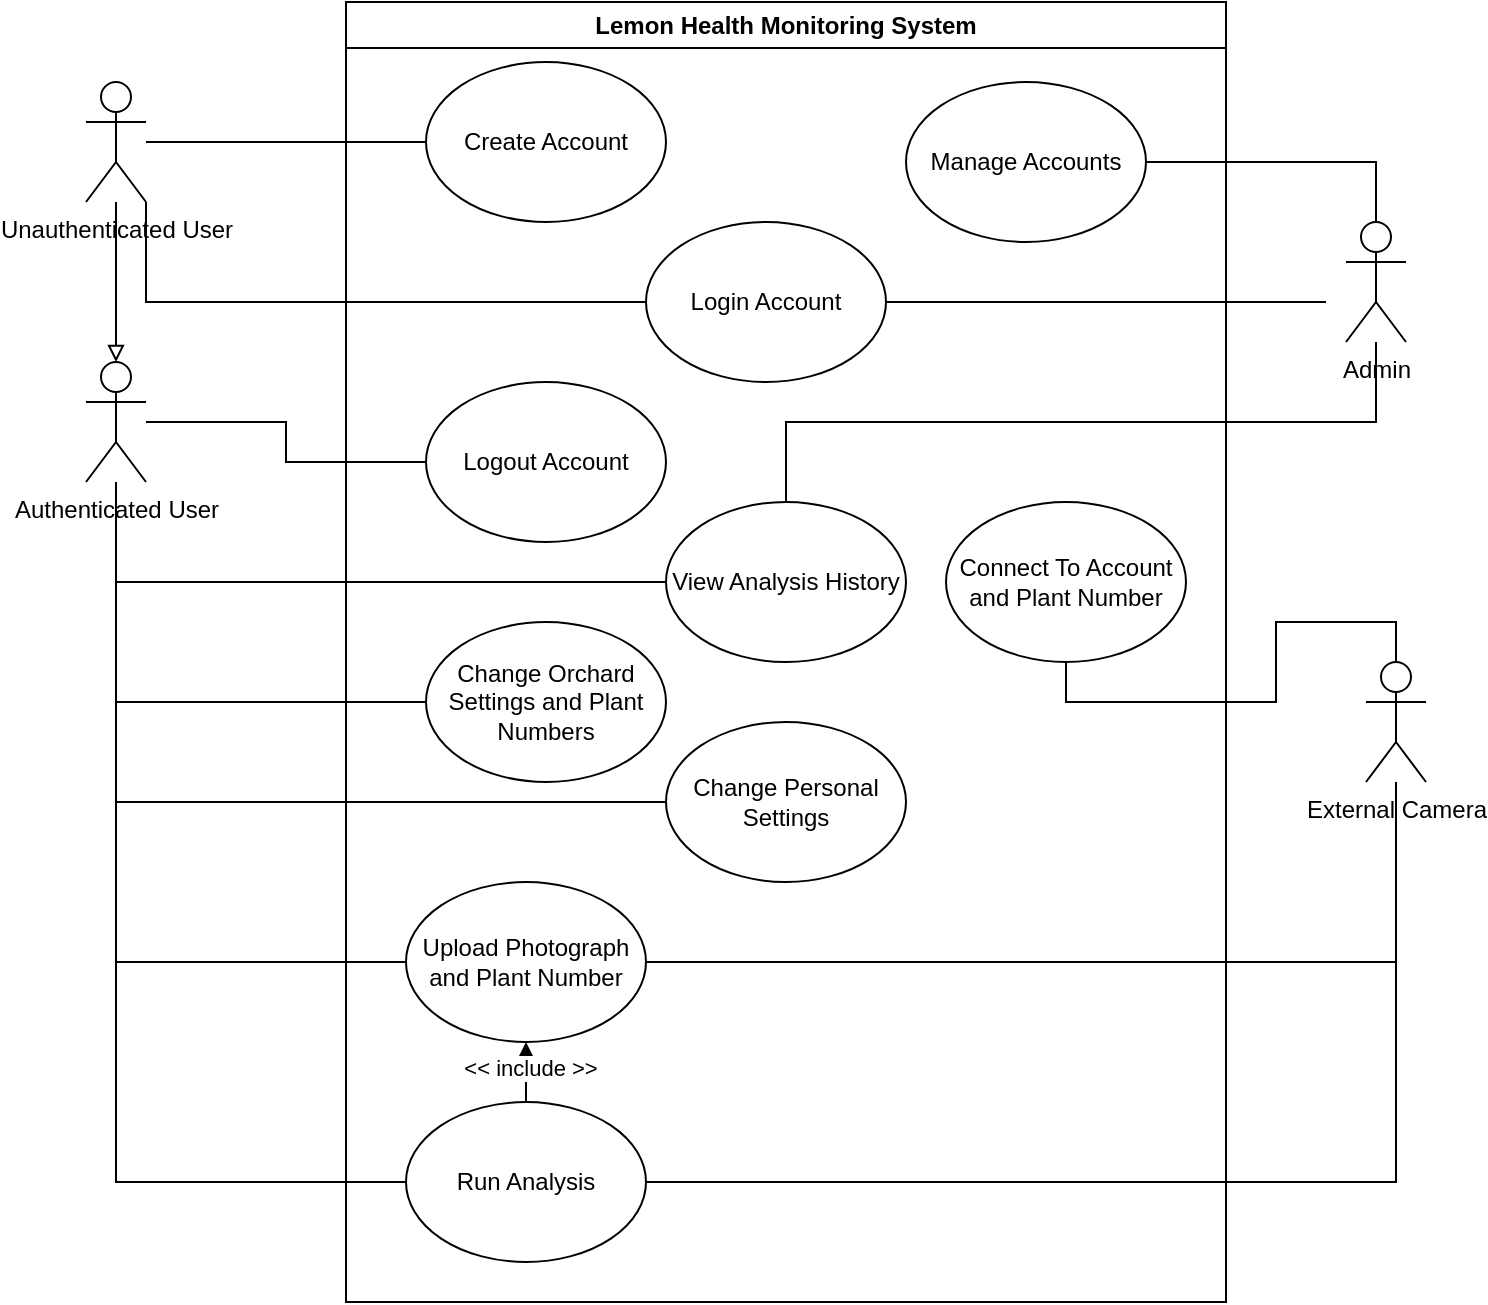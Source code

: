 <mxfile version="28.2.7">
  <diagram name="Page-1" id="jbs-_bgeetU0tJNa4PuD">
    <mxGraphModel dx="1042" dy="527" grid="1" gridSize="10" guides="1" tooltips="1" connect="1" arrows="1" fold="1" page="1" pageScale="1" pageWidth="827" pageHeight="1169" math="0" shadow="0">
      <root>
        <mxCell id="0" />
        <mxCell id="1" parent="0" />
        <mxCell id="KkgjwcP4pRAjrubZ3zKh-2" value="Authenticated User&lt;div&gt;&lt;br&gt;&lt;/div&gt;" style="shape=umlActor;verticalLabelPosition=bottom;verticalAlign=top;html=1;outlineConnect=0;" parent="1" vertex="1">
          <mxGeometry x="70" y="190" width="30" height="60" as="geometry" />
        </mxCell>
        <mxCell id="KkgjwcP4pRAjrubZ3zKh-23" style="edgeStyle=orthogonalEdgeStyle;rounded=0;orthogonalLoop=1;jettySize=auto;html=1;exitX=0;exitY=0.5;exitDx=0;exitDy=0;endArrow=none;endFill=0;" parent="1" source="KkgjwcP4pRAjrubZ3zKh-3" target="KkgjwcP4pRAjrubZ3zKh-21" edge="1">
          <mxGeometry relative="1" as="geometry" />
        </mxCell>
        <mxCell id="KkgjwcP4pRAjrubZ3zKh-11" style="edgeStyle=orthogonalEdgeStyle;rounded=0;orthogonalLoop=1;jettySize=auto;html=1;exitX=0;exitY=0.5;exitDx=0;exitDy=0;endArrow=none;endFill=0;" parent="1" source="KkgjwcP4pRAjrubZ3zKh-13" target="KkgjwcP4pRAjrubZ3zKh-2" edge="1">
          <mxGeometry relative="1" as="geometry" />
        </mxCell>
        <mxCell id="KkgjwcP4pRAjrubZ3zKh-12" style="edgeStyle=orthogonalEdgeStyle;rounded=0;orthogonalLoop=1;jettySize=auto;html=1;exitX=1;exitY=0.5;exitDx=0;exitDy=0;endArrow=none;endFill=0;" parent="1" source="KkgjwcP4pRAjrubZ3zKh-13" target="KkgjwcP4pRAjrubZ3zKh-6" edge="1">
          <mxGeometry relative="1" as="geometry" />
        </mxCell>
        <mxCell id="KkgjwcP4pRAjrubZ3zKh-6" value="External Camera" style="shape=umlActor;verticalLabelPosition=bottom;verticalAlign=top;html=1;outlineConnect=0;" parent="1" vertex="1">
          <mxGeometry x="710" y="340" width="30" height="60" as="geometry" />
        </mxCell>
        <mxCell id="KkgjwcP4pRAjrubZ3zKh-17" value="Lemon Health Monitoring System" style="swimlane;whiteSpace=wrap;html=1;" parent="1" vertex="1">
          <mxGeometry x="200" y="10" width="440" height="650" as="geometry">
            <mxRectangle x="200" y="10" width="220" height="30" as="alternateBounds" />
          </mxGeometry>
        </mxCell>
        <mxCell id="KkgjwcP4pRAjrubZ3zKh-13" value="Run Analysis" style="ellipse;whiteSpace=wrap;html=1;" parent="KkgjwcP4pRAjrubZ3zKh-17" vertex="1">
          <mxGeometry x="30" y="550" width="120" height="80" as="geometry" />
        </mxCell>
        <mxCell id="KkgjwcP4pRAjrubZ3zKh-5" value="Upload Photograph and Plant Number" style="ellipse;whiteSpace=wrap;html=1;" parent="KkgjwcP4pRAjrubZ3zKh-17" vertex="1">
          <mxGeometry x="30" y="440" width="120" height="80" as="geometry" />
        </mxCell>
        <mxCell id="KkgjwcP4pRAjrubZ3zKh-15" style="edgeStyle=orthogonalEdgeStyle;rounded=0;orthogonalLoop=1;jettySize=auto;html=1;exitX=0.5;exitY=0;exitDx=0;exitDy=0;entryX=0.5;entryY=1;entryDx=0;entryDy=0;" parent="KkgjwcP4pRAjrubZ3zKh-17" source="KkgjwcP4pRAjrubZ3zKh-13" target="KkgjwcP4pRAjrubZ3zKh-5" edge="1">
          <mxGeometry relative="1" as="geometry" />
        </mxCell>
        <mxCell id="KkgjwcP4pRAjrubZ3zKh-18" value="&amp;lt;&amp;lt; include &amp;gt;&amp;gt;" style="edgeLabel;html=1;align=center;verticalAlign=middle;resizable=0;points=[];" parent="KkgjwcP4pRAjrubZ3zKh-15" vertex="1" connectable="0">
          <mxGeometry x="0.133" y="-2" relative="1" as="geometry">
            <mxPoint as="offset" />
          </mxGeometry>
        </mxCell>
        <mxCell id="XwYupdd1ft59CAqfEfRu-2" style="edgeStyle=orthogonalEdgeStyle;rounded=0;orthogonalLoop=1;jettySize=auto;html=1;exitX=1;exitY=0.5;exitDx=0;exitDy=0;endArrow=none;endFill=0;" parent="KkgjwcP4pRAjrubZ3zKh-17" source="KkgjwcP4pRAjrubZ3zKh-4" edge="1">
          <mxGeometry relative="1" as="geometry">
            <mxPoint x="490" y="150" as="targetPoint" />
          </mxGeometry>
        </mxCell>
        <mxCell id="KkgjwcP4pRAjrubZ3zKh-4" value="Login Account" style="ellipse;whiteSpace=wrap;html=1;" parent="KkgjwcP4pRAjrubZ3zKh-17" vertex="1">
          <mxGeometry x="150" y="110" width="120" height="80" as="geometry" />
        </mxCell>
        <mxCell id="KkgjwcP4pRAjrubZ3zKh-25" value="Logout Account" style="ellipse;whiteSpace=wrap;html=1;" parent="KkgjwcP4pRAjrubZ3zKh-17" vertex="1">
          <mxGeometry x="40" y="190" width="120" height="80" as="geometry" />
        </mxCell>
        <mxCell id="KkgjwcP4pRAjrubZ3zKh-27" value="View Analysis History" style="ellipse;whiteSpace=wrap;html=1;" parent="KkgjwcP4pRAjrubZ3zKh-17" vertex="1">
          <mxGeometry x="160" y="250" width="120" height="80" as="geometry" />
        </mxCell>
        <mxCell id="KkgjwcP4pRAjrubZ3zKh-29" value="Connect To Account and Plant Number" style="ellipse;whiteSpace=wrap;html=1;" parent="KkgjwcP4pRAjrubZ3zKh-17" vertex="1">
          <mxGeometry x="300" y="250" width="120" height="80" as="geometry" />
        </mxCell>
        <mxCell id="KkgjwcP4pRAjrubZ3zKh-31" value="Change Orchard Settings and Plant Numbers" style="ellipse;whiteSpace=wrap;html=1;" parent="KkgjwcP4pRAjrubZ3zKh-17" vertex="1">
          <mxGeometry x="40" y="310" width="120" height="80" as="geometry" />
        </mxCell>
        <mxCell id="KkgjwcP4pRAjrubZ3zKh-32" value="Change Personal Settings" style="ellipse;whiteSpace=wrap;html=1;" parent="KkgjwcP4pRAjrubZ3zKh-17" vertex="1">
          <mxGeometry x="160" y="360" width="120" height="80" as="geometry" />
        </mxCell>
        <mxCell id="KkgjwcP4pRAjrubZ3zKh-3" value="Create Account" style="ellipse;whiteSpace=wrap;html=1;" parent="KkgjwcP4pRAjrubZ3zKh-17" vertex="1">
          <mxGeometry x="40" y="30" width="120" height="80" as="geometry" />
        </mxCell>
        <mxCell id="XwYupdd1ft59CAqfEfRu-3" value="Manage Accounts" style="ellipse;whiteSpace=wrap;html=1;" parent="KkgjwcP4pRAjrubZ3zKh-17" vertex="1">
          <mxGeometry x="280" y="40" width="120" height="80" as="geometry" />
        </mxCell>
        <mxCell id="KkgjwcP4pRAjrubZ3zKh-19" style="edgeStyle=orthogonalEdgeStyle;rounded=0;orthogonalLoop=1;jettySize=auto;html=1;exitX=0;exitY=0.5;exitDx=0;exitDy=0;endArrow=none;endFill=0;" parent="1" source="KkgjwcP4pRAjrubZ3zKh-5" target="KkgjwcP4pRAjrubZ3zKh-2" edge="1">
          <mxGeometry relative="1" as="geometry" />
        </mxCell>
        <mxCell id="KkgjwcP4pRAjrubZ3zKh-20" style="edgeStyle=orthogonalEdgeStyle;rounded=0;orthogonalLoop=1;jettySize=auto;html=1;exitX=1;exitY=0.5;exitDx=0;exitDy=0;endArrow=none;endFill=0;" parent="1" source="KkgjwcP4pRAjrubZ3zKh-5" target="KkgjwcP4pRAjrubZ3zKh-6" edge="1">
          <mxGeometry relative="1" as="geometry" />
        </mxCell>
        <mxCell id="Q8fdKy0_CdC2fY2EBKg7-1" style="edgeStyle=orthogonalEdgeStyle;rounded=0;orthogonalLoop=1;jettySize=auto;html=1;exitX=1;exitY=1;exitDx=0;exitDy=0;exitPerimeter=0;entryX=0;entryY=0.5;entryDx=0;entryDy=0;endArrow=none;endFill=0;" edge="1" parent="1" source="KkgjwcP4pRAjrubZ3zKh-21" target="KkgjwcP4pRAjrubZ3zKh-4">
          <mxGeometry relative="1" as="geometry" />
        </mxCell>
        <mxCell id="KkgjwcP4pRAjrubZ3zKh-21" value="Unauthenticated User" style="shape=umlActor;verticalLabelPosition=bottom;verticalAlign=top;html=1;outlineConnect=0;" parent="1" vertex="1">
          <mxGeometry x="70" y="50" width="30" height="60" as="geometry" />
        </mxCell>
        <mxCell id="KkgjwcP4pRAjrubZ3zKh-26" style="edgeStyle=orthogonalEdgeStyle;rounded=0;orthogonalLoop=1;jettySize=auto;html=1;exitX=0;exitY=0.5;exitDx=0;exitDy=0;endArrow=none;endFill=0;" parent="1" source="KkgjwcP4pRAjrubZ3zKh-25" target="KkgjwcP4pRAjrubZ3zKh-2" edge="1">
          <mxGeometry relative="1" as="geometry" />
        </mxCell>
        <mxCell id="KkgjwcP4pRAjrubZ3zKh-28" style="edgeStyle=orthogonalEdgeStyle;rounded=0;orthogonalLoop=1;jettySize=auto;html=1;exitX=0;exitY=0.5;exitDx=0;exitDy=0;endArrow=none;endFill=0;" parent="1" source="KkgjwcP4pRAjrubZ3zKh-27" target="KkgjwcP4pRAjrubZ3zKh-2" edge="1">
          <mxGeometry relative="1" as="geometry" />
        </mxCell>
        <mxCell id="KkgjwcP4pRAjrubZ3zKh-30" style="edgeStyle=orthogonalEdgeStyle;rounded=0;orthogonalLoop=1;jettySize=auto;html=1;exitX=0.5;exitY=1;exitDx=0;exitDy=0;entryX=0.5;entryY=0;entryDx=0;entryDy=0;entryPerimeter=0;endArrow=none;endFill=0;" parent="1" source="KkgjwcP4pRAjrubZ3zKh-29" target="KkgjwcP4pRAjrubZ3zKh-6" edge="1">
          <mxGeometry relative="1" as="geometry" />
        </mxCell>
        <mxCell id="KkgjwcP4pRAjrubZ3zKh-33" style="edgeStyle=orthogonalEdgeStyle;rounded=0;orthogonalLoop=1;jettySize=auto;html=1;exitX=0;exitY=0.5;exitDx=0;exitDy=0;endArrow=none;endFill=0;" parent="1" source="KkgjwcP4pRAjrubZ3zKh-31" target="KkgjwcP4pRAjrubZ3zKh-2" edge="1">
          <mxGeometry relative="1" as="geometry" />
        </mxCell>
        <mxCell id="KkgjwcP4pRAjrubZ3zKh-34" style="edgeStyle=orthogonalEdgeStyle;rounded=0;orthogonalLoop=1;jettySize=auto;html=1;exitX=0;exitY=0.5;exitDx=0;exitDy=0;endArrow=none;endFill=0;" parent="1" source="KkgjwcP4pRAjrubZ3zKh-32" target="KkgjwcP4pRAjrubZ3zKh-2" edge="1">
          <mxGeometry relative="1" as="geometry" />
        </mxCell>
        <mxCell id="XwYupdd1ft59CAqfEfRu-1" value="Admin" style="shape=umlActor;verticalLabelPosition=bottom;verticalAlign=top;html=1;outlineConnect=0;" parent="1" vertex="1">
          <mxGeometry x="700" y="120" width="30" height="60" as="geometry" />
        </mxCell>
        <mxCell id="XwYupdd1ft59CAqfEfRu-7" style="edgeStyle=orthogonalEdgeStyle;rounded=0;orthogonalLoop=1;jettySize=auto;html=1;exitX=0.5;exitY=0;exitDx=0;exitDy=0;endArrow=none;endFill=0;" parent="1" source="KkgjwcP4pRAjrubZ3zKh-27" target="XwYupdd1ft59CAqfEfRu-1" edge="1">
          <mxGeometry relative="1" as="geometry" />
        </mxCell>
        <mxCell id="XwYupdd1ft59CAqfEfRu-8" style="edgeStyle=orthogonalEdgeStyle;rounded=0;orthogonalLoop=1;jettySize=auto;html=1;exitX=1;exitY=0.5;exitDx=0;exitDy=0;entryX=0.5;entryY=0;entryDx=0;entryDy=0;entryPerimeter=0;endArrow=none;endFill=0;" parent="1" source="XwYupdd1ft59CAqfEfRu-3" target="XwYupdd1ft59CAqfEfRu-1" edge="1">
          <mxGeometry relative="1" as="geometry" />
        </mxCell>
        <mxCell id="Q8fdKy0_CdC2fY2EBKg7-2" style="edgeStyle=orthogonalEdgeStyle;rounded=0;orthogonalLoop=1;jettySize=auto;html=1;entryX=0.5;entryY=0;entryDx=0;entryDy=0;entryPerimeter=0;strokeWidth=1;endArrow=block;endFill=0;" edge="1" parent="1" source="KkgjwcP4pRAjrubZ3zKh-21" target="KkgjwcP4pRAjrubZ3zKh-2">
          <mxGeometry relative="1" as="geometry" />
        </mxCell>
      </root>
    </mxGraphModel>
  </diagram>
</mxfile>
